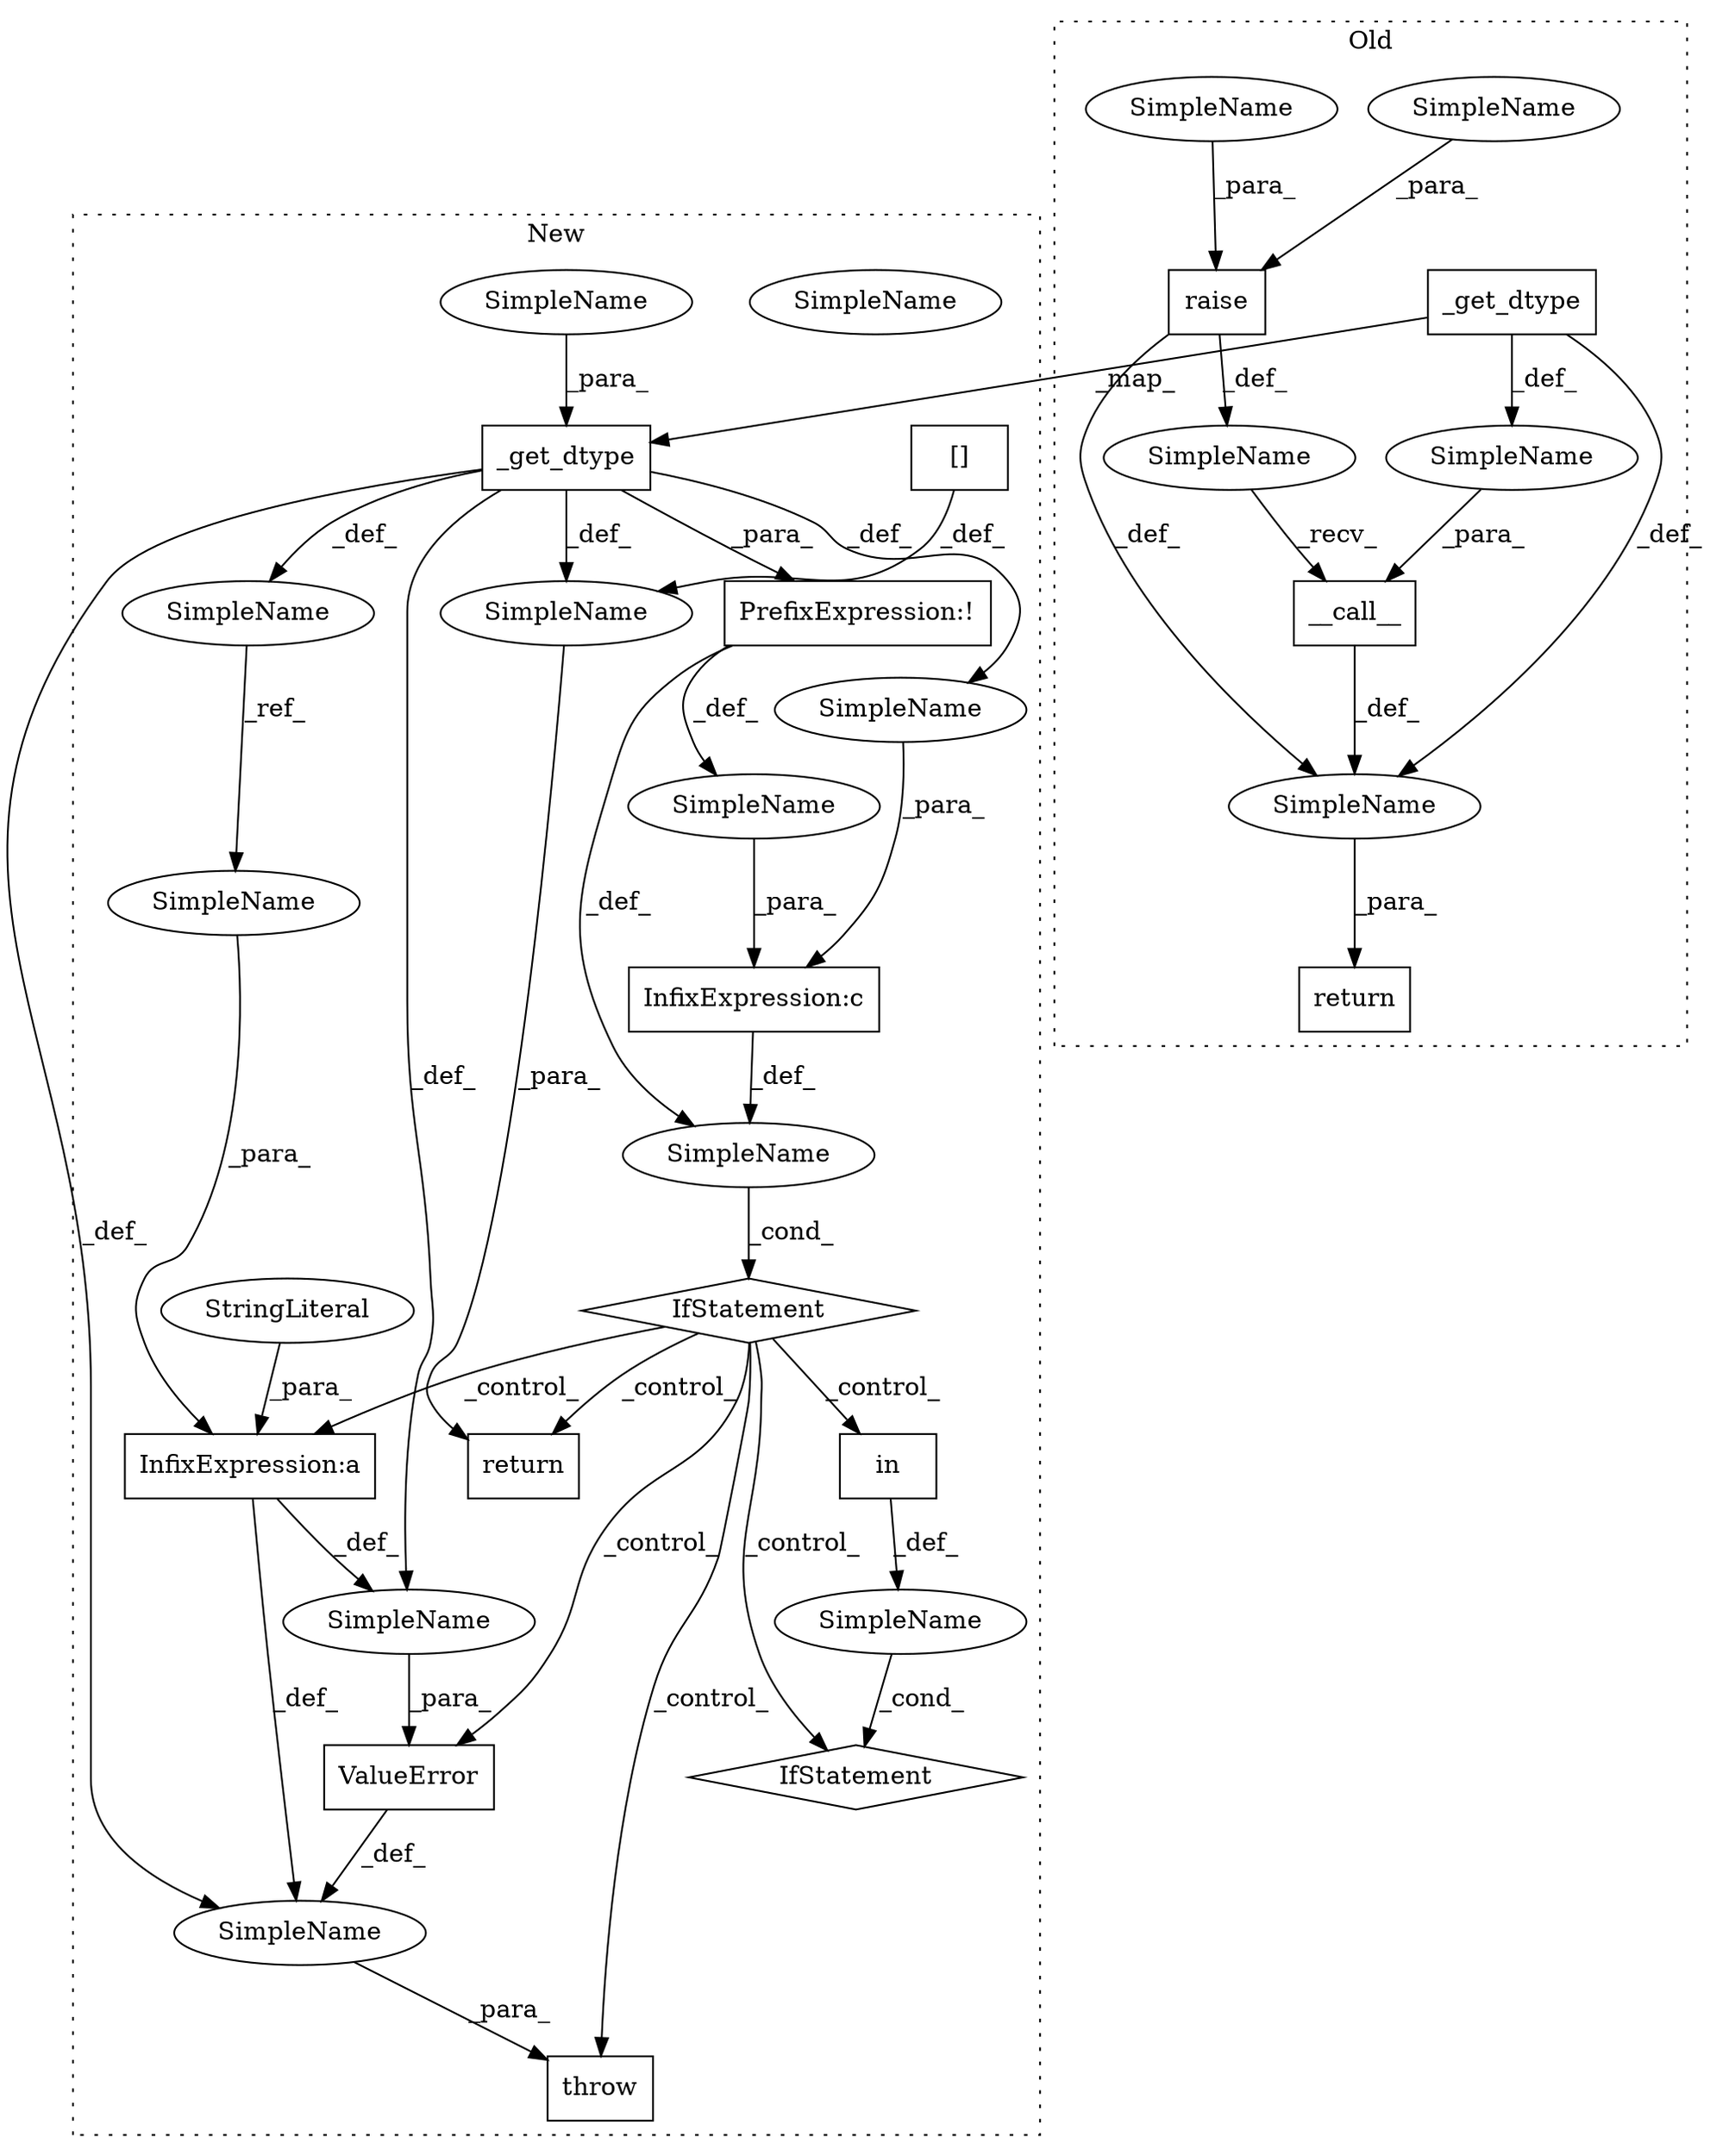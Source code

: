 digraph G {
subgraph cluster0 {
1 [label="_get_dtype" a="32" s="1040,1056" l="11,1" shape="box"];
13 [label="__call__" a="32" s="1025,1064" l="9,1" shape="box"];
16 [label="raise" a="32" s="1008,1023" l="6,1" shape="box"];
20 [label="SimpleName" a="42" s="" l="" shape="ellipse"];
26 [label="SimpleName" a="42" s="" l="" shape="ellipse"];
27 [label="SimpleName" a="42" s="" l="" shape="ellipse"];
28 [label="return" a="41" s="1001" l="7" shape="box"];
31 [label="SimpleName" a="42" s="1019" l="4" shape="ellipse"];
32 [label="SimpleName" a="42" s="1014" l="4" shape="ellipse"];
label = "Old";
style="dotted";
}
subgraph cluster1 {
2 [label="_get_dtype" a="32" s="1382,1398" l="11,1" shape="box"];
3 [label="SimpleName" a="42" s="" l="" shape="ellipse"];
4 [label="InfixExpression:c" a="27" s="1435" l="4" shape="box"];
5 [label="SimpleName" a="42" s="" l="" shape="ellipse"];
6 [label="return" a="41" s="1645" l="7" shape="box"];
7 [label="InfixExpression:a" a="27" s="1538" l="3" shape="box"];
8 [label="ValueError" a="32" s="1483,1546" l="11,1" shape="box"];
9 [label="SimpleName" a="42" s="" l="" shape="ellipse"];
10 [label="throw" a="53" s="1477" l="6" shape="box"];
11 [label="PrefixExpression:!" a="38" s="1409" l="1" shape="box"];
12 [label="in" a="105" s="1567" l="26" shape="box"];
14 [label="SimpleName" a="42" s="" l="" shape="ellipse"];
15 [label="IfStatement" a="25" s="1559,1593" l="8,2" shape="diamond"];
17 [label="SimpleName" a="42" s="1281" l="4" shape="ellipse"];
18 [label="IfStatement" a="25" s="1405,1467" l="4,2" shape="diamond"];
19 [label="SimpleName" a="42" s="1376" l="5" shape="ellipse"];
21 [label="SimpleName" a="42" s="" l="" shape="ellipse"];
22 [label="SimpleName" a="42" s="" l="" shape="ellipse"];
23 [label="SimpleName" a="42" s="1311" l="5" shape="ellipse"];
24 [label="SimpleName" a="42" s="" l="" shape="ellipse"];
25 [label="[]" a="2" s="1609,1632" l="7,1" shape="box"];
29 [label="StringLiteral" a="45" s="1494" l="44" shape="ellipse"];
30 [label="SimpleName" a="42" s="1541" l="5" shape="ellipse"];
label = "New";
style="dotted";
}
1 -> 27 [label="_def_"];
1 -> 20 [label="_def_"];
1 -> 2 [label="_map_"];
2 -> 22 [label="_def_"];
2 -> 9 [label="_def_"];
2 -> 19 [label="_def_"];
2 -> 21 [label="_def_"];
2 -> 24 [label="_def_"];
2 -> 11 [label="_para_"];
3 -> 4 [label="_para_"];
4 -> 5 [label="_def_"];
5 -> 18 [label="_cond_"];
7 -> 22 [label="_def_"];
7 -> 9 [label="_def_"];
8 -> 9 [label="_def_"];
9 -> 10 [label="_para_"];
11 -> 3 [label="_def_"];
11 -> 5 [label="_def_"];
12 -> 14 [label="_def_"];
13 -> 27 [label="_def_"];
14 -> 15 [label="_cond_"];
16 -> 27 [label="_def_"];
16 -> 26 [label="_def_"];
18 -> 10 [label="_control_"];
18 -> 6 [label="_control_"];
18 -> 7 [label="_control_"];
18 -> 8 [label="_control_"];
18 -> 12 [label="_control_"];
18 -> 15 [label="_control_"];
19 -> 30 [label="_ref_"];
20 -> 13 [label="_para_"];
21 -> 4 [label="_para_"];
22 -> 8 [label="_para_"];
23 -> 2 [label="_para_"];
24 -> 6 [label="_para_"];
25 -> 24 [label="_def_"];
26 -> 13 [label="_recv_"];
27 -> 28 [label="_para_"];
29 -> 7 [label="_para_"];
30 -> 7 [label="_para_"];
31 -> 16 [label="_para_"];
32 -> 16 [label="_para_"];
}